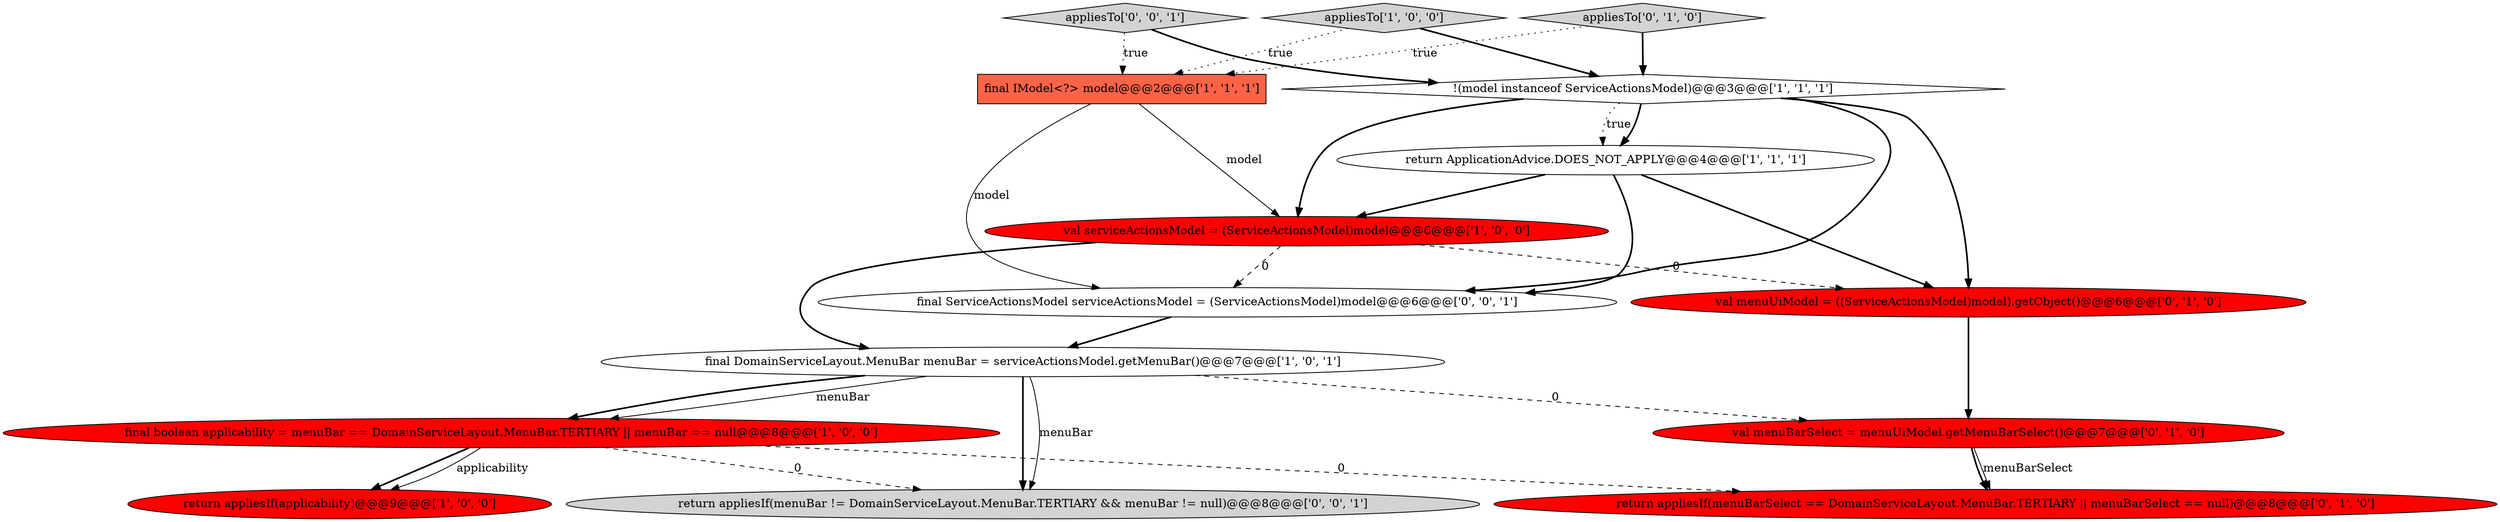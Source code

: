 digraph {
14 [style = filled, label = "return appliesIf(menuBar != DomainServiceLayout.MenuBar.TERTIARY && menuBar != null)@@@8@@@['0', '0', '1']", fillcolor = lightgray, shape = ellipse image = "AAA0AAABBB3BBB"];
1 [style = filled, label = "val serviceActionsModel = (ServiceActionsModel)model@@@6@@@['1', '0', '0']", fillcolor = red, shape = ellipse image = "AAA1AAABBB1BBB"];
3 [style = filled, label = "return appliesIf(applicability)@@@9@@@['1', '0', '0']", fillcolor = red, shape = ellipse image = "AAA1AAABBB1BBB"];
13 [style = filled, label = "appliesTo['0', '0', '1']", fillcolor = lightgray, shape = diamond image = "AAA0AAABBB3BBB"];
2 [style = filled, label = "final IModel<?> model@@@2@@@['1', '1', '1']", fillcolor = tomato, shape = box image = "AAA0AAABBB1BBB"];
9 [style = filled, label = "val menuBarSelect = menuUiModel.getMenuBarSelect()@@@7@@@['0', '1', '0']", fillcolor = red, shape = ellipse image = "AAA1AAABBB2BBB"];
4 [style = filled, label = "!(model instanceof ServiceActionsModel)@@@3@@@['1', '1', '1']", fillcolor = white, shape = diamond image = "AAA0AAABBB1BBB"];
8 [style = filled, label = "val menuUiModel = ((ServiceActionsModel)model).getObject()@@@6@@@['0', '1', '0']", fillcolor = red, shape = ellipse image = "AAA1AAABBB2BBB"];
10 [style = filled, label = "return appliesIf(menuBarSelect == DomainServiceLayout.MenuBar.TERTIARY || menuBarSelect == null)@@@8@@@['0', '1', '0']", fillcolor = red, shape = ellipse image = "AAA1AAABBB2BBB"];
12 [style = filled, label = "final ServiceActionsModel serviceActionsModel = (ServiceActionsModel)model@@@6@@@['0', '0', '1']", fillcolor = white, shape = ellipse image = "AAA0AAABBB3BBB"];
6 [style = filled, label = "final DomainServiceLayout.MenuBar menuBar = serviceActionsModel.getMenuBar()@@@7@@@['1', '0', '1']", fillcolor = white, shape = ellipse image = "AAA0AAABBB1BBB"];
5 [style = filled, label = "return ApplicationAdvice.DOES_NOT_APPLY@@@4@@@['1', '1', '1']", fillcolor = white, shape = ellipse image = "AAA0AAABBB1BBB"];
7 [style = filled, label = "appliesTo['1', '0', '0']", fillcolor = lightgray, shape = diamond image = "AAA0AAABBB1BBB"];
11 [style = filled, label = "appliesTo['0', '1', '0']", fillcolor = lightgray, shape = diamond image = "AAA0AAABBB2BBB"];
0 [style = filled, label = "final boolean applicability = menuBar == DomainServiceLayout.MenuBar.TERTIARY || menuBar == null@@@8@@@['1', '0', '0']", fillcolor = red, shape = ellipse image = "AAA1AAABBB1BBB"];
0->3 [style = bold, label=""];
4->5 [style = dotted, label="true"];
7->2 [style = dotted, label="true"];
5->8 [style = bold, label=""];
2->1 [style = solid, label="model"];
6->0 [style = solid, label="menuBar"];
11->4 [style = bold, label=""];
6->9 [style = dashed, label="0"];
6->0 [style = bold, label=""];
7->4 [style = bold, label=""];
9->10 [style = bold, label=""];
12->6 [style = bold, label=""];
6->14 [style = solid, label="menuBar"];
0->10 [style = dashed, label="0"];
2->12 [style = solid, label="model"];
6->14 [style = bold, label=""];
13->2 [style = dotted, label="true"];
0->14 [style = dashed, label="0"];
1->12 [style = dashed, label="0"];
5->1 [style = bold, label=""];
11->2 [style = dotted, label="true"];
1->6 [style = bold, label=""];
5->12 [style = bold, label=""];
9->10 [style = solid, label="menuBarSelect"];
0->3 [style = solid, label="applicability"];
8->9 [style = bold, label=""];
4->12 [style = bold, label=""];
4->8 [style = bold, label=""];
1->8 [style = dashed, label="0"];
4->1 [style = bold, label=""];
4->5 [style = bold, label=""];
13->4 [style = bold, label=""];
}
